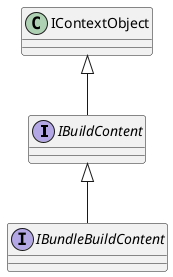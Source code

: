 @startuml
interface IBuildContent {
}
interface IBundleBuildContent {
}
IContextObject <|-- IBuildContent
IBuildContent <|-- IBundleBuildContent
@enduml
